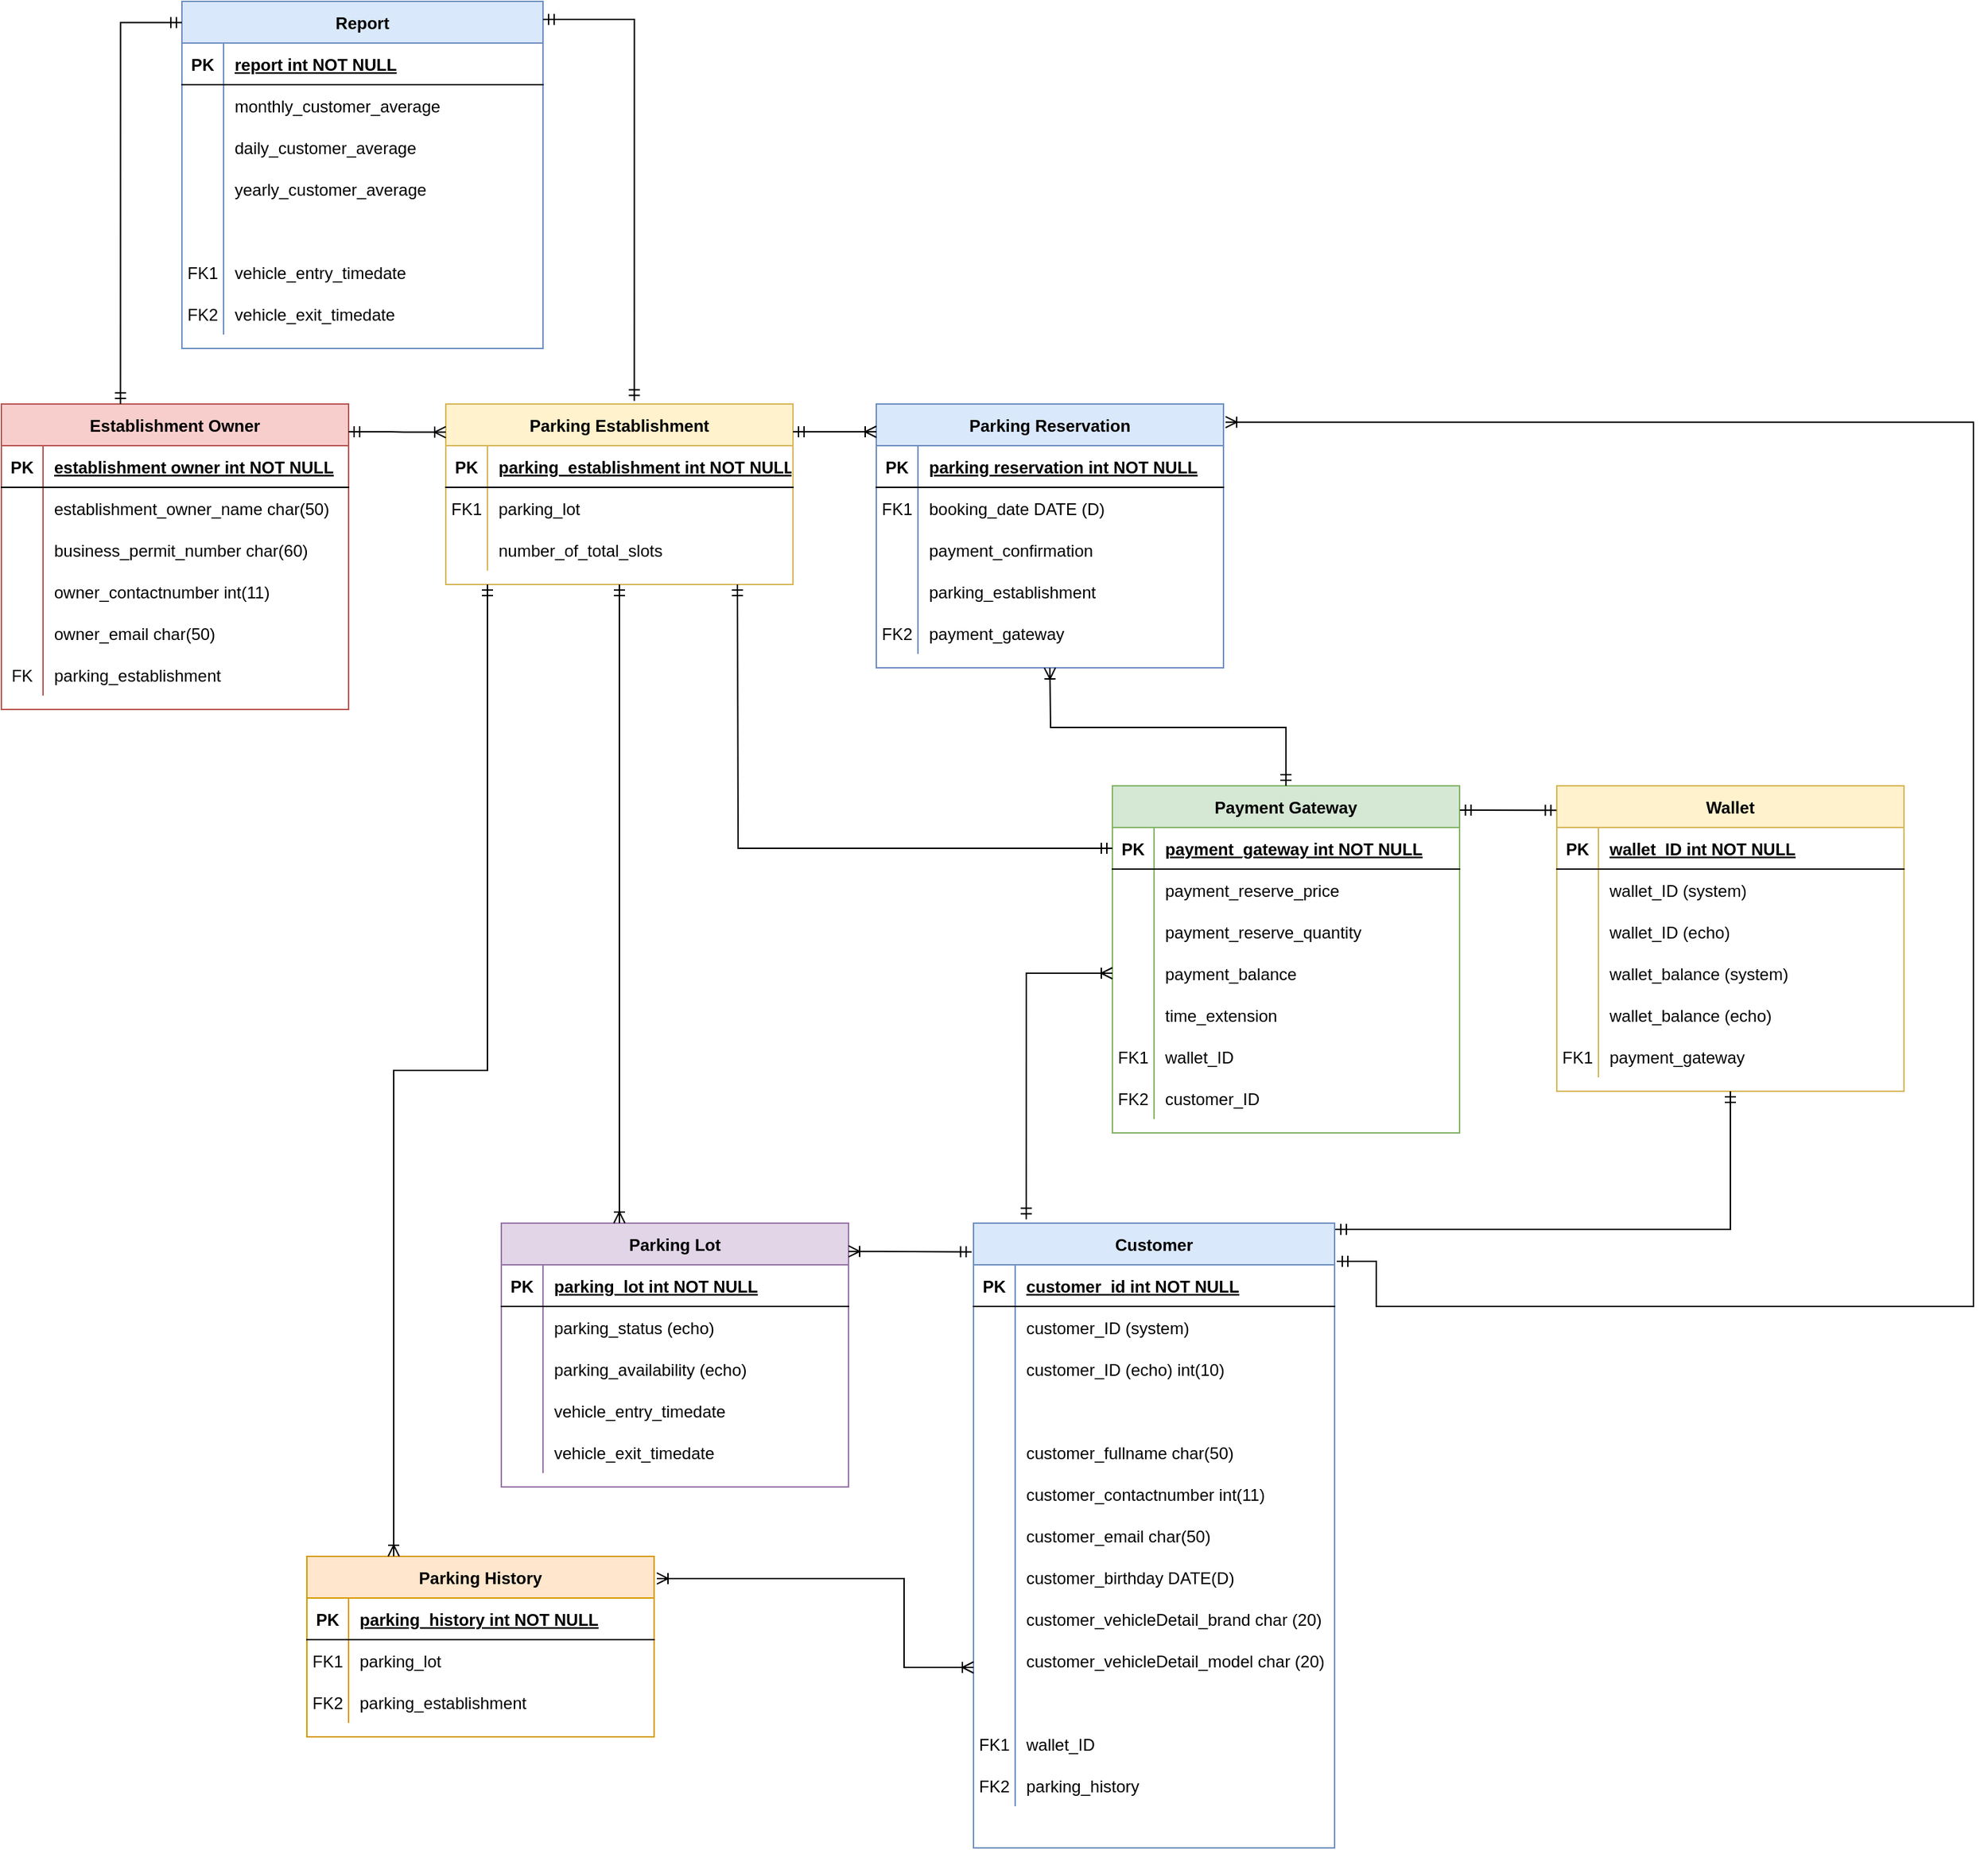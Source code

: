 <mxfile version="15.7.4" type="device"><diagram id="2itOBQ8dXuxLai5B4k0F" name="Page-1"><mxGraphModel dx="918" dy="464" grid="1" gridSize="10" guides="1" tooltips="1" connect="1" arrows="1" fold="1" page="1" pageScale="1" pageWidth="1100" pageHeight="850" math="0" shadow="0"><root><mxCell id="0"/><mxCell id="1" parent="0"/><mxCell id="eZQxnfR3Dzmg-S6rCkom-1" value="Establishment Owner" style="shape=table;startSize=30;container=1;collapsible=1;childLayout=tableLayout;fixedRows=1;rowLines=0;fontStyle=1;align=center;resizeLast=1;fillColor=#f8cecc;strokeColor=#b85450;" vertex="1" parent="1"><mxGeometry x="120" y="730" width="250" height="220" as="geometry"/></mxCell><mxCell id="eZQxnfR3Dzmg-S6rCkom-2" value="" style="shape=partialRectangle;collapsible=0;dropTarget=0;pointerEvents=0;fillColor=none;points=[[0,0.5],[1,0.5]];portConstraint=eastwest;top=0;left=0;right=0;bottom=1;" vertex="1" parent="eZQxnfR3Dzmg-S6rCkom-1"><mxGeometry y="30" width="250" height="30" as="geometry"/></mxCell><mxCell id="eZQxnfR3Dzmg-S6rCkom-3" value="PK" style="shape=partialRectangle;overflow=hidden;connectable=0;fillColor=none;top=0;left=0;bottom=0;right=0;fontStyle=1;" vertex="1" parent="eZQxnfR3Dzmg-S6rCkom-2"><mxGeometry width="30" height="30" as="geometry"><mxRectangle width="30" height="30" as="alternateBounds"/></mxGeometry></mxCell><mxCell id="eZQxnfR3Dzmg-S6rCkom-4" value="establishment owner int NOT NULL " style="shape=partialRectangle;overflow=hidden;connectable=0;fillColor=none;top=0;left=0;bottom=0;right=0;align=left;spacingLeft=6;fontStyle=5;" vertex="1" parent="eZQxnfR3Dzmg-S6rCkom-2"><mxGeometry x="30" width="220" height="30" as="geometry"><mxRectangle width="220" height="30" as="alternateBounds"/></mxGeometry></mxCell><mxCell id="eZQxnfR3Dzmg-S6rCkom-5" value="" style="shape=partialRectangle;collapsible=0;dropTarget=0;pointerEvents=0;fillColor=none;points=[[0,0.5],[1,0.5]];portConstraint=eastwest;top=0;left=0;right=0;bottom=0;" vertex="1" parent="eZQxnfR3Dzmg-S6rCkom-1"><mxGeometry y="60" width="250" height="30" as="geometry"/></mxCell><mxCell id="eZQxnfR3Dzmg-S6rCkom-6" value="" style="shape=partialRectangle;overflow=hidden;connectable=0;fillColor=none;top=0;left=0;bottom=0;right=0;" vertex="1" parent="eZQxnfR3Dzmg-S6rCkom-5"><mxGeometry width="30" height="30" as="geometry"><mxRectangle width="30" height="30" as="alternateBounds"/></mxGeometry></mxCell><mxCell id="eZQxnfR3Dzmg-S6rCkom-7" value="establishment_owner_name char(50)" style="shape=partialRectangle;overflow=hidden;connectable=0;fillColor=none;top=0;left=0;bottom=0;right=0;align=left;spacingLeft=6;" vertex="1" parent="eZQxnfR3Dzmg-S6rCkom-5"><mxGeometry x="30" width="220" height="30" as="geometry"><mxRectangle width="220" height="30" as="alternateBounds"/></mxGeometry></mxCell><mxCell id="eZQxnfR3Dzmg-S6rCkom-8" value="" style="shape=partialRectangle;collapsible=0;dropTarget=0;pointerEvents=0;fillColor=none;points=[[0,0.5],[1,0.5]];portConstraint=eastwest;top=0;left=0;right=0;bottom=0;" vertex="1" parent="eZQxnfR3Dzmg-S6rCkom-1"><mxGeometry y="90" width="250" height="30" as="geometry"/></mxCell><mxCell id="eZQxnfR3Dzmg-S6rCkom-9" value="" style="shape=partialRectangle;overflow=hidden;connectable=0;fillColor=none;top=0;left=0;bottom=0;right=0;" vertex="1" parent="eZQxnfR3Dzmg-S6rCkom-8"><mxGeometry width="30" height="30" as="geometry"><mxRectangle width="30" height="30" as="alternateBounds"/></mxGeometry></mxCell><mxCell id="eZQxnfR3Dzmg-S6rCkom-10" value="business_permit_number char(60)" style="shape=partialRectangle;overflow=hidden;connectable=0;fillColor=none;top=0;left=0;bottom=0;right=0;align=left;spacingLeft=6;" vertex="1" parent="eZQxnfR3Dzmg-S6rCkom-8"><mxGeometry x="30" width="220" height="30" as="geometry"><mxRectangle width="220" height="30" as="alternateBounds"/></mxGeometry></mxCell><mxCell id="eZQxnfR3Dzmg-S6rCkom-11" value="" style="shape=partialRectangle;collapsible=0;dropTarget=0;pointerEvents=0;fillColor=none;points=[[0,0.5],[1,0.5]];portConstraint=eastwest;top=0;left=0;right=0;bottom=0;" vertex="1" parent="eZQxnfR3Dzmg-S6rCkom-1"><mxGeometry y="120" width="250" height="30" as="geometry"/></mxCell><mxCell id="eZQxnfR3Dzmg-S6rCkom-12" value="" style="shape=partialRectangle;overflow=hidden;connectable=0;fillColor=none;top=0;left=0;bottom=0;right=0;" vertex="1" parent="eZQxnfR3Dzmg-S6rCkom-11"><mxGeometry width="30" height="30" as="geometry"><mxRectangle width="30" height="30" as="alternateBounds"/></mxGeometry></mxCell><mxCell id="eZQxnfR3Dzmg-S6rCkom-13" value="owner_contactnumber int(11)" style="shape=partialRectangle;overflow=hidden;connectable=0;fillColor=none;top=0;left=0;bottom=0;right=0;align=left;spacingLeft=6;" vertex="1" parent="eZQxnfR3Dzmg-S6rCkom-11"><mxGeometry x="30" width="220" height="30" as="geometry"><mxRectangle width="220" height="30" as="alternateBounds"/></mxGeometry></mxCell><mxCell id="eZQxnfR3Dzmg-S6rCkom-14" value="" style="shape=partialRectangle;collapsible=0;dropTarget=0;pointerEvents=0;fillColor=none;points=[[0,0.5],[1,0.5]];portConstraint=eastwest;top=0;left=0;right=0;bottom=0;" vertex="1" parent="eZQxnfR3Dzmg-S6rCkom-1"><mxGeometry y="150" width="250" height="30" as="geometry"/></mxCell><mxCell id="eZQxnfR3Dzmg-S6rCkom-15" value="" style="shape=partialRectangle;overflow=hidden;connectable=0;fillColor=none;top=0;left=0;bottom=0;right=0;" vertex="1" parent="eZQxnfR3Dzmg-S6rCkom-14"><mxGeometry width="30" height="30" as="geometry"><mxRectangle width="30" height="30" as="alternateBounds"/></mxGeometry></mxCell><mxCell id="eZQxnfR3Dzmg-S6rCkom-16" value="owner_email char(50)" style="shape=partialRectangle;overflow=hidden;connectable=0;fillColor=none;top=0;left=0;bottom=0;right=0;align=left;spacingLeft=6;" vertex="1" parent="eZQxnfR3Dzmg-S6rCkom-14"><mxGeometry x="30" width="220" height="30" as="geometry"><mxRectangle width="220" height="30" as="alternateBounds"/></mxGeometry></mxCell><mxCell id="eZQxnfR3Dzmg-S6rCkom-17" value="" style="shape=partialRectangle;collapsible=0;dropTarget=0;pointerEvents=0;fillColor=none;points=[[0,0.5],[1,0.5]];portConstraint=eastwest;top=0;left=0;right=0;bottom=0;" vertex="1" parent="eZQxnfR3Dzmg-S6rCkom-1"><mxGeometry y="180" width="250" height="30" as="geometry"/></mxCell><mxCell id="eZQxnfR3Dzmg-S6rCkom-18" value="FK" style="shape=partialRectangle;overflow=hidden;connectable=0;fillColor=none;top=0;left=0;bottom=0;right=0;" vertex="1" parent="eZQxnfR3Dzmg-S6rCkom-17"><mxGeometry width="30" height="30" as="geometry"><mxRectangle width="30" height="30" as="alternateBounds"/></mxGeometry></mxCell><mxCell id="eZQxnfR3Dzmg-S6rCkom-19" value="parking_establishment" style="shape=partialRectangle;overflow=hidden;connectable=0;fillColor=none;top=0;left=0;bottom=0;right=0;align=left;spacingLeft=6;" vertex="1" parent="eZQxnfR3Dzmg-S6rCkom-17"><mxGeometry x="30" width="220" height="30" as="geometry"><mxRectangle width="220" height="30" as="alternateBounds"/></mxGeometry></mxCell><mxCell id="eZQxnfR3Dzmg-S6rCkom-20" value="Parking Establishment" style="shape=table;startSize=30;container=1;collapsible=1;childLayout=tableLayout;fixedRows=1;rowLines=0;fontStyle=1;align=center;resizeLast=1;fillColor=#fff2cc;strokeColor=#d6b656;" vertex="1" parent="1"><mxGeometry x="440" y="730" width="250" height="130" as="geometry"/></mxCell><mxCell id="eZQxnfR3Dzmg-S6rCkom-21" value="" style="shape=partialRectangle;collapsible=0;dropTarget=0;pointerEvents=0;fillColor=none;points=[[0,0.5],[1,0.5]];portConstraint=eastwest;top=0;left=0;right=0;bottom=1;" vertex="1" parent="eZQxnfR3Dzmg-S6rCkom-20"><mxGeometry y="30" width="250" height="30" as="geometry"/></mxCell><mxCell id="eZQxnfR3Dzmg-S6rCkom-22" value="PK" style="shape=partialRectangle;overflow=hidden;connectable=0;fillColor=none;top=0;left=0;bottom=0;right=0;fontStyle=1;" vertex="1" parent="eZQxnfR3Dzmg-S6rCkom-21"><mxGeometry width="30" height="30" as="geometry"><mxRectangle width="30" height="30" as="alternateBounds"/></mxGeometry></mxCell><mxCell id="eZQxnfR3Dzmg-S6rCkom-23" value="parking_establishment int NOT NULL " style="shape=partialRectangle;overflow=hidden;connectable=0;fillColor=none;top=0;left=0;bottom=0;right=0;align=left;spacingLeft=6;fontStyle=5;" vertex="1" parent="eZQxnfR3Dzmg-S6rCkom-21"><mxGeometry x="30" width="220" height="30" as="geometry"><mxRectangle width="220" height="30" as="alternateBounds"/></mxGeometry></mxCell><mxCell id="eZQxnfR3Dzmg-S6rCkom-24" value="" style="shape=partialRectangle;collapsible=0;dropTarget=0;pointerEvents=0;fillColor=none;points=[[0,0.5],[1,0.5]];portConstraint=eastwest;top=0;left=0;right=0;bottom=0;" vertex="1" parent="eZQxnfR3Dzmg-S6rCkom-20"><mxGeometry y="60" width="250" height="30" as="geometry"/></mxCell><mxCell id="eZQxnfR3Dzmg-S6rCkom-25" value="FK1" style="shape=partialRectangle;overflow=hidden;connectable=0;fillColor=none;top=0;left=0;bottom=0;right=0;" vertex="1" parent="eZQxnfR3Dzmg-S6rCkom-24"><mxGeometry width="30" height="30" as="geometry"><mxRectangle width="30" height="30" as="alternateBounds"/></mxGeometry></mxCell><mxCell id="eZQxnfR3Dzmg-S6rCkom-26" value="parking_lot" style="shape=partialRectangle;overflow=hidden;connectable=0;fillColor=none;top=0;left=0;bottom=0;right=0;align=left;spacingLeft=6;" vertex="1" parent="eZQxnfR3Dzmg-S6rCkom-24"><mxGeometry x="30" width="220" height="30" as="geometry"><mxRectangle width="220" height="30" as="alternateBounds"/></mxGeometry></mxCell><mxCell id="eZQxnfR3Dzmg-S6rCkom-27" value="" style="shape=partialRectangle;collapsible=0;dropTarget=0;pointerEvents=0;fillColor=none;points=[[0,0.5],[1,0.5]];portConstraint=eastwest;top=0;left=0;right=0;bottom=0;" vertex="1" parent="eZQxnfR3Dzmg-S6rCkom-20"><mxGeometry y="90" width="250" height="30" as="geometry"/></mxCell><mxCell id="eZQxnfR3Dzmg-S6rCkom-28" value="" style="shape=partialRectangle;overflow=hidden;connectable=0;fillColor=none;top=0;left=0;bottom=0;right=0;" vertex="1" parent="eZQxnfR3Dzmg-S6rCkom-27"><mxGeometry width="30" height="30" as="geometry"><mxRectangle width="30" height="30" as="alternateBounds"/></mxGeometry></mxCell><mxCell id="eZQxnfR3Dzmg-S6rCkom-29" value="number_of_total_slots" style="shape=partialRectangle;overflow=hidden;connectable=0;fillColor=none;top=0;left=0;bottom=0;right=0;align=left;spacingLeft=6;" vertex="1" parent="eZQxnfR3Dzmg-S6rCkom-27"><mxGeometry x="30" width="220" height="30" as="geometry"><mxRectangle width="220" height="30" as="alternateBounds"/></mxGeometry></mxCell><mxCell id="eZQxnfR3Dzmg-S6rCkom-30" value="Parking Reservation" style="shape=table;startSize=30;container=1;collapsible=1;childLayout=tableLayout;fixedRows=1;rowLines=0;fontStyle=1;align=center;resizeLast=1;fillColor=#dae8fc;strokeColor=#6c8ebf;" vertex="1" parent="1"><mxGeometry x="750" y="730" width="250" height="190" as="geometry"/></mxCell><mxCell id="eZQxnfR3Dzmg-S6rCkom-31" value="" style="shape=partialRectangle;collapsible=0;dropTarget=0;pointerEvents=0;fillColor=none;points=[[0,0.5],[1,0.5]];portConstraint=eastwest;top=0;left=0;right=0;bottom=1;" vertex="1" parent="eZQxnfR3Dzmg-S6rCkom-30"><mxGeometry y="30" width="250" height="30" as="geometry"/></mxCell><mxCell id="eZQxnfR3Dzmg-S6rCkom-32" value="PK" style="shape=partialRectangle;overflow=hidden;connectable=0;fillColor=none;top=0;left=0;bottom=0;right=0;fontStyle=1;" vertex="1" parent="eZQxnfR3Dzmg-S6rCkom-31"><mxGeometry width="30" height="30" as="geometry"><mxRectangle width="30" height="30" as="alternateBounds"/></mxGeometry></mxCell><mxCell id="eZQxnfR3Dzmg-S6rCkom-33" value="parking reservation int NOT NULL " style="shape=partialRectangle;overflow=hidden;connectable=0;fillColor=none;top=0;left=0;bottom=0;right=0;align=left;spacingLeft=6;fontStyle=5;" vertex="1" parent="eZQxnfR3Dzmg-S6rCkom-31"><mxGeometry x="30" width="220" height="30" as="geometry"><mxRectangle width="220" height="30" as="alternateBounds"/></mxGeometry></mxCell><mxCell id="eZQxnfR3Dzmg-S6rCkom-34" value="" style="shape=partialRectangle;collapsible=0;dropTarget=0;pointerEvents=0;fillColor=none;points=[[0,0.5],[1,0.5]];portConstraint=eastwest;top=0;left=0;right=0;bottom=0;" vertex="1" parent="eZQxnfR3Dzmg-S6rCkom-30"><mxGeometry y="60" width="250" height="30" as="geometry"/></mxCell><mxCell id="eZQxnfR3Dzmg-S6rCkom-35" value="FK1" style="shape=partialRectangle;overflow=hidden;connectable=0;fillColor=none;top=0;left=0;bottom=0;right=0;" vertex="1" parent="eZQxnfR3Dzmg-S6rCkom-34"><mxGeometry width="30" height="30" as="geometry"><mxRectangle width="30" height="30" as="alternateBounds"/></mxGeometry></mxCell><mxCell id="eZQxnfR3Dzmg-S6rCkom-36" value="booking_date DATE (D)" style="shape=partialRectangle;overflow=hidden;connectable=0;fillColor=none;top=0;left=0;bottom=0;right=0;align=left;spacingLeft=6;" vertex="1" parent="eZQxnfR3Dzmg-S6rCkom-34"><mxGeometry x="30" width="220" height="30" as="geometry"><mxRectangle width="220" height="30" as="alternateBounds"/></mxGeometry></mxCell><mxCell id="eZQxnfR3Dzmg-S6rCkom-37" value="" style="shape=partialRectangle;collapsible=0;dropTarget=0;pointerEvents=0;fillColor=none;points=[[0,0.5],[1,0.5]];portConstraint=eastwest;top=0;left=0;right=0;bottom=0;" vertex="1" parent="eZQxnfR3Dzmg-S6rCkom-30"><mxGeometry y="90" width="250" height="30" as="geometry"/></mxCell><mxCell id="eZQxnfR3Dzmg-S6rCkom-38" value="" style="shape=partialRectangle;overflow=hidden;connectable=0;fillColor=none;top=0;left=0;bottom=0;right=0;" vertex="1" parent="eZQxnfR3Dzmg-S6rCkom-37"><mxGeometry width="30" height="30" as="geometry"><mxRectangle width="30" height="30" as="alternateBounds"/></mxGeometry></mxCell><mxCell id="eZQxnfR3Dzmg-S6rCkom-39" value="payment_confirmation" style="shape=partialRectangle;overflow=hidden;connectable=0;fillColor=none;top=0;left=0;bottom=0;right=0;align=left;spacingLeft=6;" vertex="1" parent="eZQxnfR3Dzmg-S6rCkom-37"><mxGeometry x="30" width="220" height="30" as="geometry"><mxRectangle width="220" height="30" as="alternateBounds"/></mxGeometry></mxCell><mxCell id="eZQxnfR3Dzmg-S6rCkom-40" value="" style="shape=partialRectangle;collapsible=0;dropTarget=0;pointerEvents=0;fillColor=none;points=[[0,0.5],[1,0.5]];portConstraint=eastwest;top=0;left=0;right=0;bottom=0;" vertex="1" parent="eZQxnfR3Dzmg-S6rCkom-30"><mxGeometry y="120" width="250" height="30" as="geometry"/></mxCell><mxCell id="eZQxnfR3Dzmg-S6rCkom-41" value="" style="shape=partialRectangle;overflow=hidden;connectable=0;fillColor=none;top=0;left=0;bottom=0;right=0;" vertex="1" parent="eZQxnfR3Dzmg-S6rCkom-40"><mxGeometry width="30" height="30" as="geometry"><mxRectangle width="30" height="30" as="alternateBounds"/></mxGeometry></mxCell><mxCell id="eZQxnfR3Dzmg-S6rCkom-42" value="parking_establishment" style="shape=partialRectangle;overflow=hidden;connectable=0;fillColor=none;top=0;left=0;bottom=0;right=0;align=left;spacingLeft=6;" vertex="1" parent="eZQxnfR3Dzmg-S6rCkom-40"><mxGeometry x="30" width="220" height="30" as="geometry"><mxRectangle width="220" height="30" as="alternateBounds"/></mxGeometry></mxCell><mxCell id="eZQxnfR3Dzmg-S6rCkom-43" value="" style="shape=partialRectangle;collapsible=0;dropTarget=0;pointerEvents=0;fillColor=none;points=[[0,0.5],[1,0.5]];portConstraint=eastwest;top=0;left=0;right=0;bottom=0;" vertex="1" parent="eZQxnfR3Dzmg-S6rCkom-30"><mxGeometry y="150" width="250" height="30" as="geometry"/></mxCell><mxCell id="eZQxnfR3Dzmg-S6rCkom-44" value="FK2" style="shape=partialRectangle;overflow=hidden;connectable=0;fillColor=none;top=0;left=0;bottom=0;right=0;" vertex="1" parent="eZQxnfR3Dzmg-S6rCkom-43"><mxGeometry width="30" height="30" as="geometry"><mxRectangle width="30" height="30" as="alternateBounds"/></mxGeometry></mxCell><mxCell id="eZQxnfR3Dzmg-S6rCkom-45" value="payment_gateway" style="shape=partialRectangle;overflow=hidden;connectable=0;fillColor=none;top=0;left=0;bottom=0;right=0;align=left;spacingLeft=6;" vertex="1" parent="eZQxnfR3Dzmg-S6rCkom-43"><mxGeometry x="30" width="220" height="30" as="geometry"><mxRectangle width="220" height="30" as="alternateBounds"/></mxGeometry></mxCell><mxCell id="eZQxnfR3Dzmg-S6rCkom-46" value="Payment Gateway" style="shape=table;startSize=30;container=1;collapsible=1;childLayout=tableLayout;fixedRows=1;rowLines=0;fontStyle=1;align=center;resizeLast=1;fillColor=#d5e8d4;strokeColor=#82b366;" vertex="1" parent="1"><mxGeometry x="920" y="1005" width="250" height="250" as="geometry"/></mxCell><mxCell id="eZQxnfR3Dzmg-S6rCkom-47" value="" style="shape=partialRectangle;collapsible=0;dropTarget=0;pointerEvents=0;fillColor=none;points=[[0,0.5],[1,0.5]];portConstraint=eastwest;top=0;left=0;right=0;bottom=1;" vertex="1" parent="eZQxnfR3Dzmg-S6rCkom-46"><mxGeometry y="30" width="250" height="30" as="geometry"/></mxCell><mxCell id="eZQxnfR3Dzmg-S6rCkom-48" value="PK" style="shape=partialRectangle;overflow=hidden;connectable=0;fillColor=none;top=0;left=0;bottom=0;right=0;fontStyle=1;" vertex="1" parent="eZQxnfR3Dzmg-S6rCkom-47"><mxGeometry width="30" height="30" as="geometry"><mxRectangle width="30" height="30" as="alternateBounds"/></mxGeometry></mxCell><mxCell id="eZQxnfR3Dzmg-S6rCkom-49" value="payment_gateway int NOT NULL " style="shape=partialRectangle;overflow=hidden;connectable=0;fillColor=none;top=0;left=0;bottom=0;right=0;align=left;spacingLeft=6;fontStyle=5;" vertex="1" parent="eZQxnfR3Dzmg-S6rCkom-47"><mxGeometry x="30" width="220" height="30" as="geometry"><mxRectangle width="220" height="30" as="alternateBounds"/></mxGeometry></mxCell><mxCell id="eZQxnfR3Dzmg-S6rCkom-50" value="" style="shape=partialRectangle;collapsible=0;dropTarget=0;pointerEvents=0;fillColor=none;points=[[0,0.5],[1,0.5]];portConstraint=eastwest;top=0;left=0;right=0;bottom=0;" vertex="1" parent="eZQxnfR3Dzmg-S6rCkom-46"><mxGeometry y="60" width="250" height="30" as="geometry"/></mxCell><mxCell id="eZQxnfR3Dzmg-S6rCkom-51" value="" style="shape=partialRectangle;overflow=hidden;connectable=0;fillColor=none;top=0;left=0;bottom=0;right=0;" vertex="1" parent="eZQxnfR3Dzmg-S6rCkom-50"><mxGeometry width="30" height="30" as="geometry"><mxRectangle width="30" height="30" as="alternateBounds"/></mxGeometry></mxCell><mxCell id="eZQxnfR3Dzmg-S6rCkom-52" value="payment_reserve_price" style="shape=partialRectangle;overflow=hidden;connectable=0;fillColor=none;top=0;left=0;bottom=0;right=0;align=left;spacingLeft=6;" vertex="1" parent="eZQxnfR3Dzmg-S6rCkom-50"><mxGeometry x="30" width="220" height="30" as="geometry"><mxRectangle width="220" height="30" as="alternateBounds"/></mxGeometry></mxCell><mxCell id="eZQxnfR3Dzmg-S6rCkom-53" value="" style="shape=partialRectangle;collapsible=0;dropTarget=0;pointerEvents=0;fillColor=none;points=[[0,0.5],[1,0.5]];portConstraint=eastwest;top=0;left=0;right=0;bottom=0;" vertex="1" parent="eZQxnfR3Dzmg-S6rCkom-46"><mxGeometry y="90" width="250" height="30" as="geometry"/></mxCell><mxCell id="eZQxnfR3Dzmg-S6rCkom-54" value="" style="shape=partialRectangle;overflow=hidden;connectable=0;fillColor=none;top=0;left=0;bottom=0;right=0;" vertex="1" parent="eZQxnfR3Dzmg-S6rCkom-53"><mxGeometry width="30" height="30" as="geometry"><mxRectangle width="30" height="30" as="alternateBounds"/></mxGeometry></mxCell><mxCell id="eZQxnfR3Dzmg-S6rCkom-55" value="payment_reserve_quantity" style="shape=partialRectangle;overflow=hidden;connectable=0;fillColor=none;top=0;left=0;bottom=0;right=0;align=left;spacingLeft=6;" vertex="1" parent="eZQxnfR3Dzmg-S6rCkom-53"><mxGeometry x="30" width="220" height="30" as="geometry"><mxRectangle width="220" height="30" as="alternateBounds"/></mxGeometry></mxCell><mxCell id="eZQxnfR3Dzmg-S6rCkom-56" value="" style="shape=partialRectangle;collapsible=0;dropTarget=0;pointerEvents=0;fillColor=none;points=[[0,0.5],[1,0.5]];portConstraint=eastwest;top=0;left=0;right=0;bottom=0;" vertex="1" parent="eZQxnfR3Dzmg-S6rCkom-46"><mxGeometry y="120" width="250" height="30" as="geometry"/></mxCell><mxCell id="eZQxnfR3Dzmg-S6rCkom-57" value="" style="shape=partialRectangle;overflow=hidden;connectable=0;fillColor=none;top=0;left=0;bottom=0;right=0;" vertex="1" parent="eZQxnfR3Dzmg-S6rCkom-56"><mxGeometry width="30" height="30" as="geometry"><mxRectangle width="30" height="30" as="alternateBounds"/></mxGeometry></mxCell><mxCell id="eZQxnfR3Dzmg-S6rCkom-58" value="payment_balance" style="shape=partialRectangle;overflow=hidden;connectable=0;fillColor=none;top=0;left=0;bottom=0;right=0;align=left;spacingLeft=6;" vertex="1" parent="eZQxnfR3Dzmg-S6rCkom-56"><mxGeometry x="30" width="220" height="30" as="geometry"><mxRectangle width="220" height="30" as="alternateBounds"/></mxGeometry></mxCell><mxCell id="eZQxnfR3Dzmg-S6rCkom-59" value="" style="shape=partialRectangle;collapsible=0;dropTarget=0;pointerEvents=0;fillColor=none;points=[[0,0.5],[1,0.5]];portConstraint=eastwest;top=0;left=0;right=0;bottom=0;" vertex="1" parent="eZQxnfR3Dzmg-S6rCkom-46"><mxGeometry y="150" width="250" height="30" as="geometry"/></mxCell><mxCell id="eZQxnfR3Dzmg-S6rCkom-60" value="" style="shape=partialRectangle;overflow=hidden;connectable=0;fillColor=none;top=0;left=0;bottom=0;right=0;" vertex="1" parent="eZQxnfR3Dzmg-S6rCkom-59"><mxGeometry width="30" height="30" as="geometry"><mxRectangle width="30" height="30" as="alternateBounds"/></mxGeometry></mxCell><mxCell id="eZQxnfR3Dzmg-S6rCkom-61" value="time_extension" style="shape=partialRectangle;overflow=hidden;connectable=0;fillColor=none;top=0;left=0;bottom=0;right=0;align=left;spacingLeft=6;" vertex="1" parent="eZQxnfR3Dzmg-S6rCkom-59"><mxGeometry x="30" width="220" height="30" as="geometry"><mxRectangle width="220" height="30" as="alternateBounds"/></mxGeometry></mxCell><mxCell id="eZQxnfR3Dzmg-S6rCkom-62" value="" style="shape=partialRectangle;collapsible=0;dropTarget=0;pointerEvents=0;fillColor=none;points=[[0,0.5],[1,0.5]];portConstraint=eastwest;top=0;left=0;right=0;bottom=0;" vertex="1" parent="eZQxnfR3Dzmg-S6rCkom-46"><mxGeometry y="180" width="250" height="30" as="geometry"/></mxCell><mxCell id="eZQxnfR3Dzmg-S6rCkom-63" value="FK1" style="shape=partialRectangle;overflow=hidden;connectable=0;fillColor=none;top=0;left=0;bottom=0;right=0;" vertex="1" parent="eZQxnfR3Dzmg-S6rCkom-62"><mxGeometry width="30" height="30" as="geometry"><mxRectangle width="30" height="30" as="alternateBounds"/></mxGeometry></mxCell><mxCell id="eZQxnfR3Dzmg-S6rCkom-64" value="wallet_ID" style="shape=partialRectangle;overflow=hidden;connectable=0;fillColor=none;top=0;left=0;bottom=0;right=0;align=left;spacingLeft=6;" vertex="1" parent="eZQxnfR3Dzmg-S6rCkom-62"><mxGeometry x="30" width="220" height="30" as="geometry"><mxRectangle width="220" height="30" as="alternateBounds"/></mxGeometry></mxCell><mxCell id="eZQxnfR3Dzmg-S6rCkom-65" value="" style="shape=partialRectangle;collapsible=0;dropTarget=0;pointerEvents=0;fillColor=none;points=[[0,0.5],[1,0.5]];portConstraint=eastwest;top=0;left=0;right=0;bottom=0;" vertex="1" parent="eZQxnfR3Dzmg-S6rCkom-46"><mxGeometry y="210" width="250" height="30" as="geometry"/></mxCell><mxCell id="eZQxnfR3Dzmg-S6rCkom-66" value="FK2" style="shape=partialRectangle;overflow=hidden;connectable=0;fillColor=none;top=0;left=0;bottom=0;right=0;" vertex="1" parent="eZQxnfR3Dzmg-S6rCkom-65"><mxGeometry width="30" height="30" as="geometry"><mxRectangle width="30" height="30" as="alternateBounds"/></mxGeometry></mxCell><mxCell id="eZQxnfR3Dzmg-S6rCkom-67" value="customer_ID" style="shape=partialRectangle;overflow=hidden;connectable=0;fillColor=none;top=0;left=0;bottom=0;right=0;align=left;spacingLeft=6;" vertex="1" parent="eZQxnfR3Dzmg-S6rCkom-65"><mxGeometry x="30" width="220" height="30" as="geometry"><mxRectangle width="220" height="30" as="alternateBounds"/></mxGeometry></mxCell><mxCell id="eZQxnfR3Dzmg-S6rCkom-68" value="Customer" style="shape=table;startSize=30;container=1;collapsible=1;childLayout=tableLayout;fixedRows=1;rowLines=0;fontStyle=1;align=center;resizeLast=1;fillColor=#dae8fc;strokeColor=#6c8ebf;" vertex="1" parent="1"><mxGeometry x="820" y="1320" width="260" height="450" as="geometry"><mxRectangle x="120" y="120" width="100" height="30" as="alternateBounds"/></mxGeometry></mxCell><mxCell id="eZQxnfR3Dzmg-S6rCkom-69" value="" style="shape=partialRectangle;collapsible=0;dropTarget=0;pointerEvents=0;fillColor=none;points=[[0,0.5],[1,0.5]];portConstraint=eastwest;top=0;left=0;right=0;bottom=1;" vertex="1" parent="eZQxnfR3Dzmg-S6rCkom-68"><mxGeometry y="30" width="260" height="30" as="geometry"/></mxCell><mxCell id="eZQxnfR3Dzmg-S6rCkom-70" value="PK" style="shape=partialRectangle;overflow=hidden;connectable=0;fillColor=none;top=0;left=0;bottom=0;right=0;fontStyle=1;" vertex="1" parent="eZQxnfR3Dzmg-S6rCkom-69"><mxGeometry width="30" height="30" as="geometry"><mxRectangle width="30" height="30" as="alternateBounds"/></mxGeometry></mxCell><mxCell id="eZQxnfR3Dzmg-S6rCkom-71" value="customer_id int NOT NULL " style="shape=partialRectangle;overflow=hidden;connectable=0;fillColor=none;top=0;left=0;bottom=0;right=0;align=left;spacingLeft=6;fontStyle=5;" vertex="1" parent="eZQxnfR3Dzmg-S6rCkom-69"><mxGeometry x="30" width="230" height="30" as="geometry"><mxRectangle width="230" height="30" as="alternateBounds"/></mxGeometry></mxCell><mxCell id="eZQxnfR3Dzmg-S6rCkom-72" value="" style="shape=partialRectangle;collapsible=0;dropTarget=0;pointerEvents=0;fillColor=none;points=[[0,0.5],[1,0.5]];portConstraint=eastwest;top=0;left=0;right=0;bottom=0;" vertex="1" parent="eZQxnfR3Dzmg-S6rCkom-68"><mxGeometry y="60" width="260" height="30" as="geometry"/></mxCell><mxCell id="eZQxnfR3Dzmg-S6rCkom-73" value="" style="shape=partialRectangle;overflow=hidden;connectable=0;fillColor=none;top=0;left=0;bottom=0;right=0;" vertex="1" parent="eZQxnfR3Dzmg-S6rCkom-72"><mxGeometry width="30" height="30" as="geometry"><mxRectangle width="30" height="30" as="alternateBounds"/></mxGeometry></mxCell><mxCell id="eZQxnfR3Dzmg-S6rCkom-74" value="customer_ID (system)" style="shape=partialRectangle;overflow=show;connectable=0;fillColor=none;top=0;left=0;bottom=0;right=0;align=left;spacingLeft=6;verticalAlign=middle;" vertex="1" parent="eZQxnfR3Dzmg-S6rCkom-72"><mxGeometry x="30" width="230" height="30" as="geometry"><mxRectangle width="230" height="30" as="alternateBounds"/></mxGeometry></mxCell><mxCell id="eZQxnfR3Dzmg-S6rCkom-75" value="" style="shape=partialRectangle;collapsible=0;dropTarget=0;pointerEvents=0;fillColor=none;points=[[0,0.5],[1,0.5]];portConstraint=eastwest;top=0;left=0;right=0;bottom=0;" vertex="1" parent="eZQxnfR3Dzmg-S6rCkom-68"><mxGeometry y="90" width="260" height="30" as="geometry"/></mxCell><mxCell id="eZQxnfR3Dzmg-S6rCkom-76" value="" style="shape=partialRectangle;overflow=hidden;connectable=0;fillColor=none;top=0;left=0;bottom=0;right=0;" vertex="1" parent="eZQxnfR3Dzmg-S6rCkom-75"><mxGeometry width="30" height="30" as="geometry"><mxRectangle width="30" height="30" as="alternateBounds"/></mxGeometry></mxCell><mxCell id="eZQxnfR3Dzmg-S6rCkom-77" value="customer_ID (echo) int(10) " style="shape=partialRectangle;overflow=show;connectable=0;fillColor=none;top=0;left=0;bottom=0;right=0;align=left;spacingLeft=6;verticalAlign=middle;" vertex="1" parent="eZQxnfR3Dzmg-S6rCkom-75"><mxGeometry x="30" width="230" height="30" as="geometry"><mxRectangle width="230" height="30" as="alternateBounds"/></mxGeometry></mxCell><mxCell id="eZQxnfR3Dzmg-S6rCkom-78" value="" style="shape=partialRectangle;collapsible=0;dropTarget=0;pointerEvents=0;fillColor=none;points=[[0,0.5],[1,0.5]];portConstraint=eastwest;top=0;left=0;right=0;bottom=0;" vertex="1" parent="eZQxnfR3Dzmg-S6rCkom-68"><mxGeometry y="120" width="260" height="30" as="geometry"/></mxCell><mxCell id="eZQxnfR3Dzmg-S6rCkom-79" value="" style="shape=partialRectangle;overflow=hidden;connectable=0;fillColor=none;top=0;left=0;bottom=0;right=0;" vertex="1" parent="eZQxnfR3Dzmg-S6rCkom-78"><mxGeometry width="30" height="30" as="geometry"><mxRectangle width="30" height="30" as="alternateBounds"/></mxGeometry></mxCell><mxCell id="eZQxnfR3Dzmg-S6rCkom-80" value="" style="shape=partialRectangle;overflow=show;connectable=0;fillColor=none;top=0;left=0;bottom=0;right=0;align=left;spacingLeft=6;verticalAlign=middle;" vertex="1" parent="eZQxnfR3Dzmg-S6rCkom-78"><mxGeometry x="30" width="230" height="30" as="geometry"><mxRectangle width="230" height="30" as="alternateBounds"/></mxGeometry></mxCell><mxCell id="eZQxnfR3Dzmg-S6rCkom-81" value="" style="shape=partialRectangle;collapsible=0;dropTarget=0;pointerEvents=0;fillColor=none;points=[[0,0.5],[1,0.5]];portConstraint=eastwest;top=0;left=0;right=0;bottom=0;" vertex="1" parent="eZQxnfR3Dzmg-S6rCkom-68"><mxGeometry y="150" width="260" height="30" as="geometry"/></mxCell><mxCell id="eZQxnfR3Dzmg-S6rCkom-82" value="" style="shape=partialRectangle;overflow=hidden;connectable=0;fillColor=none;top=0;left=0;bottom=0;right=0;" vertex="1" parent="eZQxnfR3Dzmg-S6rCkom-81"><mxGeometry width="30" height="30" as="geometry"><mxRectangle width="30" height="30" as="alternateBounds"/></mxGeometry></mxCell><mxCell id="eZQxnfR3Dzmg-S6rCkom-83" value="customer_fullname char(50)" style="shape=partialRectangle;overflow=show;connectable=0;fillColor=none;top=0;left=0;bottom=0;right=0;align=left;spacingLeft=6;verticalAlign=middle;" vertex="1" parent="eZQxnfR3Dzmg-S6rCkom-81"><mxGeometry x="30" width="230" height="30" as="geometry"><mxRectangle width="230" height="30" as="alternateBounds"/></mxGeometry></mxCell><mxCell id="eZQxnfR3Dzmg-S6rCkom-84" value="" style="shape=partialRectangle;collapsible=0;dropTarget=0;pointerEvents=0;fillColor=none;points=[[0,0.5],[1,0.5]];portConstraint=eastwest;top=0;left=0;right=0;bottom=0;" vertex="1" parent="eZQxnfR3Dzmg-S6rCkom-68"><mxGeometry y="180" width="260" height="30" as="geometry"/></mxCell><mxCell id="eZQxnfR3Dzmg-S6rCkom-85" value="" style="shape=partialRectangle;overflow=hidden;connectable=0;fillColor=none;top=0;left=0;bottom=0;right=0;" vertex="1" parent="eZQxnfR3Dzmg-S6rCkom-84"><mxGeometry width="30" height="30" as="geometry"><mxRectangle width="30" height="30" as="alternateBounds"/></mxGeometry></mxCell><mxCell id="eZQxnfR3Dzmg-S6rCkom-86" value="customer_contactnumber int(11) " style="shape=partialRectangle;overflow=show;connectable=0;fillColor=none;top=0;left=0;bottom=0;right=0;align=left;spacingLeft=6;verticalAlign=middle;" vertex="1" parent="eZQxnfR3Dzmg-S6rCkom-84"><mxGeometry x="30" width="230" height="30" as="geometry"><mxRectangle width="230" height="30" as="alternateBounds"/></mxGeometry></mxCell><mxCell id="eZQxnfR3Dzmg-S6rCkom-87" value="" style="shape=partialRectangle;collapsible=0;dropTarget=0;pointerEvents=0;fillColor=none;points=[[0,0.5],[1,0.5]];portConstraint=eastwest;top=0;left=0;right=0;bottom=0;" vertex="1" parent="eZQxnfR3Dzmg-S6rCkom-68"><mxGeometry y="210" width="260" height="30" as="geometry"/></mxCell><mxCell id="eZQxnfR3Dzmg-S6rCkom-88" value="" style="shape=partialRectangle;overflow=hidden;connectable=0;fillColor=none;top=0;left=0;bottom=0;right=0;" vertex="1" parent="eZQxnfR3Dzmg-S6rCkom-87"><mxGeometry width="30" height="30" as="geometry"><mxRectangle width="30" height="30" as="alternateBounds"/></mxGeometry></mxCell><mxCell id="eZQxnfR3Dzmg-S6rCkom-89" value="customer_email char(50) " style="shape=partialRectangle;overflow=show;connectable=0;fillColor=none;top=0;left=0;bottom=0;right=0;align=left;spacingLeft=6;verticalAlign=middle;" vertex="1" parent="eZQxnfR3Dzmg-S6rCkom-87"><mxGeometry x="30" width="230" height="30" as="geometry"><mxRectangle width="230" height="30" as="alternateBounds"/></mxGeometry></mxCell><mxCell id="eZQxnfR3Dzmg-S6rCkom-90" value="" style="shape=partialRectangle;collapsible=0;dropTarget=0;pointerEvents=0;fillColor=none;points=[[0,0.5],[1,0.5]];portConstraint=eastwest;top=0;left=0;right=0;bottom=0;" vertex="1" parent="eZQxnfR3Dzmg-S6rCkom-68"><mxGeometry y="240" width="260" height="30" as="geometry"/></mxCell><mxCell id="eZQxnfR3Dzmg-S6rCkom-91" value="" style="shape=partialRectangle;overflow=hidden;connectable=0;fillColor=none;top=0;left=0;bottom=0;right=0;" vertex="1" parent="eZQxnfR3Dzmg-S6rCkom-90"><mxGeometry width="30" height="30" as="geometry"><mxRectangle width="30" height="30" as="alternateBounds"/></mxGeometry></mxCell><mxCell id="eZQxnfR3Dzmg-S6rCkom-92" value="customer_birthday DATE(D) " style="shape=partialRectangle;overflow=show;connectable=0;fillColor=none;top=0;left=0;bottom=0;right=0;align=left;spacingLeft=6;verticalAlign=middle;" vertex="1" parent="eZQxnfR3Dzmg-S6rCkom-90"><mxGeometry x="30" width="230" height="30" as="geometry"><mxRectangle width="230" height="30" as="alternateBounds"/></mxGeometry></mxCell><mxCell id="eZQxnfR3Dzmg-S6rCkom-93" value="" style="shape=partialRectangle;collapsible=0;dropTarget=0;pointerEvents=0;fillColor=none;points=[[0,0.5],[1,0.5]];portConstraint=eastwest;top=0;left=0;right=0;bottom=0;" vertex="1" parent="eZQxnfR3Dzmg-S6rCkom-68"><mxGeometry y="270" width="260" height="30" as="geometry"/></mxCell><mxCell id="eZQxnfR3Dzmg-S6rCkom-94" value="" style="shape=partialRectangle;overflow=hidden;connectable=0;fillColor=none;top=0;left=0;bottom=0;right=0;" vertex="1" parent="eZQxnfR3Dzmg-S6rCkom-93"><mxGeometry width="30" height="30" as="geometry"><mxRectangle width="30" height="30" as="alternateBounds"/></mxGeometry></mxCell><mxCell id="eZQxnfR3Dzmg-S6rCkom-95" value="customer_vehicleDetail_brand char (20)" style="shape=partialRectangle;overflow=show;connectable=0;fillColor=none;top=0;left=0;bottom=0;right=0;align=left;spacingLeft=6;verticalAlign=middle;" vertex="1" parent="eZQxnfR3Dzmg-S6rCkom-93"><mxGeometry x="30" width="230" height="30" as="geometry"><mxRectangle width="230" height="30" as="alternateBounds"/></mxGeometry></mxCell><mxCell id="eZQxnfR3Dzmg-S6rCkom-96" value="" style="shape=partialRectangle;collapsible=0;dropTarget=0;pointerEvents=0;fillColor=none;points=[[0,0.5],[1,0.5]];portConstraint=eastwest;top=0;left=0;right=0;bottom=0;" vertex="1" parent="eZQxnfR3Dzmg-S6rCkom-68"><mxGeometry y="300" width="260" height="30" as="geometry"/></mxCell><mxCell id="eZQxnfR3Dzmg-S6rCkom-97" value="" style="shape=partialRectangle;overflow=hidden;connectable=0;fillColor=none;top=0;left=0;bottom=0;right=0;" vertex="1" parent="eZQxnfR3Dzmg-S6rCkom-96"><mxGeometry width="30" height="30" as="geometry"><mxRectangle width="30" height="30" as="alternateBounds"/></mxGeometry></mxCell><mxCell id="eZQxnfR3Dzmg-S6rCkom-98" value="customer_vehicleDetail_model char (20)" style="shape=partialRectangle;overflow=show;connectable=0;fillColor=none;top=0;left=0;bottom=0;right=0;align=left;spacingLeft=6;verticalAlign=middle;" vertex="1" parent="eZQxnfR3Dzmg-S6rCkom-96"><mxGeometry x="30" width="230" height="30" as="geometry"><mxRectangle width="230" height="30" as="alternateBounds"/></mxGeometry></mxCell><mxCell id="eZQxnfR3Dzmg-S6rCkom-99" value="" style="shape=partialRectangle;collapsible=0;dropTarget=0;pointerEvents=0;fillColor=none;points=[[0,0.5],[1,0.5]];portConstraint=eastwest;top=0;left=0;right=0;bottom=0;" vertex="1" parent="eZQxnfR3Dzmg-S6rCkom-68"><mxGeometry y="330" width="260" height="30" as="geometry"/></mxCell><mxCell id="eZQxnfR3Dzmg-S6rCkom-100" value="" style="shape=partialRectangle;overflow=hidden;connectable=0;fillColor=none;top=0;left=0;bottom=0;right=0;" vertex="1" parent="eZQxnfR3Dzmg-S6rCkom-99"><mxGeometry width="30" height="30" as="geometry"><mxRectangle width="30" height="30" as="alternateBounds"/></mxGeometry></mxCell><mxCell id="eZQxnfR3Dzmg-S6rCkom-101" value=" " style="shape=partialRectangle;overflow=show;connectable=0;fillColor=none;top=0;left=0;bottom=0;right=0;align=left;spacingLeft=6;verticalAlign=middle;" vertex="1" parent="eZQxnfR3Dzmg-S6rCkom-99"><mxGeometry x="30" width="230" height="30" as="geometry"><mxRectangle width="230" height="30" as="alternateBounds"/></mxGeometry></mxCell><mxCell id="eZQxnfR3Dzmg-S6rCkom-102" value="" style="shape=partialRectangle;collapsible=0;dropTarget=0;pointerEvents=0;fillColor=none;points=[[0,0.5],[1,0.5]];portConstraint=eastwest;top=0;left=0;right=0;bottom=0;" vertex="1" parent="eZQxnfR3Dzmg-S6rCkom-68"><mxGeometry y="360" width="260" height="30" as="geometry"/></mxCell><mxCell id="eZQxnfR3Dzmg-S6rCkom-103" value="FK1" style="shape=partialRectangle;overflow=hidden;connectable=0;fillColor=none;top=0;left=0;bottom=0;right=0;" vertex="1" parent="eZQxnfR3Dzmg-S6rCkom-102"><mxGeometry width="30" height="30" as="geometry"><mxRectangle width="30" height="30" as="alternateBounds"/></mxGeometry></mxCell><mxCell id="eZQxnfR3Dzmg-S6rCkom-104" value="wallet_ID" style="shape=partialRectangle;overflow=show;connectable=0;fillColor=none;top=0;left=0;bottom=0;right=0;align=left;spacingLeft=6;verticalAlign=middle;" vertex="1" parent="eZQxnfR3Dzmg-S6rCkom-102"><mxGeometry x="30" width="230" height="30" as="geometry"><mxRectangle width="230" height="30" as="alternateBounds"/></mxGeometry></mxCell><mxCell id="eZQxnfR3Dzmg-S6rCkom-105" value="" style="shape=partialRectangle;collapsible=0;dropTarget=0;pointerEvents=0;fillColor=none;points=[[0,0.5],[1,0.5]];portConstraint=eastwest;top=0;left=0;right=0;bottom=0;" vertex="1" parent="eZQxnfR3Dzmg-S6rCkom-68"><mxGeometry y="390" width="260" height="30" as="geometry"/></mxCell><mxCell id="eZQxnfR3Dzmg-S6rCkom-106" value="FK2" style="shape=partialRectangle;overflow=hidden;connectable=0;fillColor=none;top=0;left=0;bottom=0;right=0;" vertex="1" parent="eZQxnfR3Dzmg-S6rCkom-105"><mxGeometry width="30" height="30" as="geometry"><mxRectangle width="30" height="30" as="alternateBounds"/></mxGeometry></mxCell><mxCell id="eZQxnfR3Dzmg-S6rCkom-107" value="parking_history" style="shape=partialRectangle;overflow=show;connectable=0;fillColor=none;top=0;left=0;bottom=0;right=0;align=left;spacingLeft=6;verticalAlign=middle;" vertex="1" parent="eZQxnfR3Dzmg-S6rCkom-105"><mxGeometry x="30" width="230" height="30" as="geometry"><mxRectangle width="230" height="30" as="alternateBounds"/></mxGeometry></mxCell><mxCell id="eZQxnfR3Dzmg-S6rCkom-108" value="Wallet" style="shape=table;startSize=30;container=1;collapsible=1;childLayout=tableLayout;fixedRows=1;rowLines=0;fontStyle=1;align=center;resizeLast=1;fillColor=#fff2cc;strokeColor=#d6b656;" vertex="1" parent="1"><mxGeometry x="1240" y="1005" width="250" height="220" as="geometry"/></mxCell><mxCell id="eZQxnfR3Dzmg-S6rCkom-109" value="" style="shape=partialRectangle;collapsible=0;dropTarget=0;pointerEvents=0;fillColor=none;points=[[0,0.5],[1,0.5]];portConstraint=eastwest;top=0;left=0;right=0;bottom=1;" vertex="1" parent="eZQxnfR3Dzmg-S6rCkom-108"><mxGeometry y="30" width="250" height="30" as="geometry"/></mxCell><mxCell id="eZQxnfR3Dzmg-S6rCkom-110" value="PK" style="shape=partialRectangle;overflow=hidden;connectable=0;fillColor=none;top=0;left=0;bottom=0;right=0;fontStyle=1;" vertex="1" parent="eZQxnfR3Dzmg-S6rCkom-109"><mxGeometry width="30" height="30" as="geometry"><mxRectangle width="30" height="30" as="alternateBounds"/></mxGeometry></mxCell><mxCell id="eZQxnfR3Dzmg-S6rCkom-111" value="wallet_ID int NOT NULL " style="shape=partialRectangle;overflow=hidden;connectable=0;fillColor=none;top=0;left=0;bottom=0;right=0;align=left;spacingLeft=6;fontStyle=5;" vertex="1" parent="eZQxnfR3Dzmg-S6rCkom-109"><mxGeometry x="30" width="220" height="30" as="geometry"><mxRectangle width="220" height="30" as="alternateBounds"/></mxGeometry></mxCell><mxCell id="eZQxnfR3Dzmg-S6rCkom-112" value="" style="shape=partialRectangle;collapsible=0;dropTarget=0;pointerEvents=0;fillColor=none;points=[[0,0.5],[1,0.5]];portConstraint=eastwest;top=0;left=0;right=0;bottom=0;" vertex="1" parent="eZQxnfR3Dzmg-S6rCkom-108"><mxGeometry y="60" width="250" height="30" as="geometry"/></mxCell><mxCell id="eZQxnfR3Dzmg-S6rCkom-113" value="" style="shape=partialRectangle;overflow=hidden;connectable=0;fillColor=none;top=0;left=0;bottom=0;right=0;" vertex="1" parent="eZQxnfR3Dzmg-S6rCkom-112"><mxGeometry width="30" height="30" as="geometry"><mxRectangle width="30" height="30" as="alternateBounds"/></mxGeometry></mxCell><mxCell id="eZQxnfR3Dzmg-S6rCkom-114" value="wallet_ID (system)" style="shape=partialRectangle;overflow=hidden;connectable=0;fillColor=none;top=0;left=0;bottom=0;right=0;align=left;spacingLeft=6;" vertex="1" parent="eZQxnfR3Dzmg-S6rCkom-112"><mxGeometry x="30" width="220" height="30" as="geometry"><mxRectangle width="220" height="30" as="alternateBounds"/></mxGeometry></mxCell><mxCell id="eZQxnfR3Dzmg-S6rCkom-115" value="" style="shape=partialRectangle;collapsible=0;dropTarget=0;pointerEvents=0;fillColor=none;points=[[0,0.5],[1,0.5]];portConstraint=eastwest;top=0;left=0;right=0;bottom=0;" vertex="1" parent="eZQxnfR3Dzmg-S6rCkom-108"><mxGeometry y="90" width="250" height="30" as="geometry"/></mxCell><mxCell id="eZQxnfR3Dzmg-S6rCkom-116" value="" style="shape=partialRectangle;overflow=hidden;connectable=0;fillColor=none;top=0;left=0;bottom=0;right=0;" vertex="1" parent="eZQxnfR3Dzmg-S6rCkom-115"><mxGeometry width="30" height="30" as="geometry"><mxRectangle width="30" height="30" as="alternateBounds"/></mxGeometry></mxCell><mxCell id="eZQxnfR3Dzmg-S6rCkom-117" value="wallet_ID (echo)" style="shape=partialRectangle;overflow=hidden;connectable=0;fillColor=none;top=0;left=0;bottom=0;right=0;align=left;spacingLeft=6;" vertex="1" parent="eZQxnfR3Dzmg-S6rCkom-115"><mxGeometry x="30" width="220" height="30" as="geometry"><mxRectangle width="220" height="30" as="alternateBounds"/></mxGeometry></mxCell><mxCell id="eZQxnfR3Dzmg-S6rCkom-118" value="" style="shape=partialRectangle;collapsible=0;dropTarget=0;pointerEvents=0;fillColor=none;points=[[0,0.5],[1,0.5]];portConstraint=eastwest;top=0;left=0;right=0;bottom=0;" vertex="1" parent="eZQxnfR3Dzmg-S6rCkom-108"><mxGeometry y="120" width="250" height="30" as="geometry"/></mxCell><mxCell id="eZQxnfR3Dzmg-S6rCkom-119" value="" style="shape=partialRectangle;overflow=hidden;connectable=0;fillColor=none;top=0;left=0;bottom=0;right=0;" vertex="1" parent="eZQxnfR3Dzmg-S6rCkom-118"><mxGeometry width="30" height="30" as="geometry"><mxRectangle width="30" height="30" as="alternateBounds"/></mxGeometry></mxCell><mxCell id="eZQxnfR3Dzmg-S6rCkom-120" value="wallet_balance (system)" style="shape=partialRectangle;overflow=hidden;connectable=0;fillColor=none;top=0;left=0;bottom=0;right=0;align=left;spacingLeft=6;" vertex="1" parent="eZQxnfR3Dzmg-S6rCkom-118"><mxGeometry x="30" width="220" height="30" as="geometry"><mxRectangle width="220" height="30" as="alternateBounds"/></mxGeometry></mxCell><mxCell id="eZQxnfR3Dzmg-S6rCkom-121" value="" style="shape=partialRectangle;collapsible=0;dropTarget=0;pointerEvents=0;fillColor=none;points=[[0,0.5],[1,0.5]];portConstraint=eastwest;top=0;left=0;right=0;bottom=0;" vertex="1" parent="eZQxnfR3Dzmg-S6rCkom-108"><mxGeometry y="150" width="250" height="30" as="geometry"/></mxCell><mxCell id="eZQxnfR3Dzmg-S6rCkom-122" value="" style="shape=partialRectangle;overflow=hidden;connectable=0;fillColor=none;top=0;left=0;bottom=0;right=0;" vertex="1" parent="eZQxnfR3Dzmg-S6rCkom-121"><mxGeometry width="30" height="30" as="geometry"><mxRectangle width="30" height="30" as="alternateBounds"/></mxGeometry></mxCell><mxCell id="eZQxnfR3Dzmg-S6rCkom-123" value="wallet_balance (echo)" style="shape=partialRectangle;overflow=hidden;connectable=0;fillColor=none;top=0;left=0;bottom=0;right=0;align=left;spacingLeft=6;" vertex="1" parent="eZQxnfR3Dzmg-S6rCkom-121"><mxGeometry x="30" width="220" height="30" as="geometry"><mxRectangle width="220" height="30" as="alternateBounds"/></mxGeometry></mxCell><mxCell id="eZQxnfR3Dzmg-S6rCkom-124" value="" style="shape=partialRectangle;collapsible=0;dropTarget=0;pointerEvents=0;fillColor=none;points=[[0,0.5],[1,0.5]];portConstraint=eastwest;top=0;left=0;right=0;bottom=0;" vertex="1" parent="eZQxnfR3Dzmg-S6rCkom-108"><mxGeometry y="180" width="250" height="30" as="geometry"/></mxCell><mxCell id="eZQxnfR3Dzmg-S6rCkom-125" value="FK1" style="shape=partialRectangle;overflow=hidden;connectable=0;fillColor=none;top=0;left=0;bottom=0;right=0;" vertex="1" parent="eZQxnfR3Dzmg-S6rCkom-124"><mxGeometry width="30" height="30" as="geometry"><mxRectangle width="30" height="30" as="alternateBounds"/></mxGeometry></mxCell><mxCell id="eZQxnfR3Dzmg-S6rCkom-126" value="payment_gateway" style="shape=partialRectangle;overflow=hidden;connectable=0;fillColor=none;top=0;left=0;bottom=0;right=0;align=left;spacingLeft=6;" vertex="1" parent="eZQxnfR3Dzmg-S6rCkom-124"><mxGeometry x="30" width="220" height="30" as="geometry"><mxRectangle width="220" height="30" as="alternateBounds"/></mxGeometry></mxCell><mxCell id="eZQxnfR3Dzmg-S6rCkom-127" value="Parking Lot" style="shape=table;startSize=30;container=1;collapsible=1;childLayout=tableLayout;fixedRows=1;rowLines=0;fontStyle=1;align=center;resizeLast=1;fillColor=#e1d5e7;strokeColor=#9673a6;" vertex="1" parent="1"><mxGeometry x="480" y="1320" width="250" height="190" as="geometry"/></mxCell><mxCell id="eZQxnfR3Dzmg-S6rCkom-128" value="" style="shape=partialRectangle;collapsible=0;dropTarget=0;pointerEvents=0;fillColor=none;points=[[0,0.5],[1,0.5]];portConstraint=eastwest;top=0;left=0;right=0;bottom=1;" vertex="1" parent="eZQxnfR3Dzmg-S6rCkom-127"><mxGeometry y="30" width="250" height="30" as="geometry"/></mxCell><mxCell id="eZQxnfR3Dzmg-S6rCkom-129" value="PK" style="shape=partialRectangle;overflow=hidden;connectable=0;fillColor=none;top=0;left=0;bottom=0;right=0;fontStyle=1;" vertex="1" parent="eZQxnfR3Dzmg-S6rCkom-128"><mxGeometry width="30" height="30" as="geometry"><mxRectangle width="30" height="30" as="alternateBounds"/></mxGeometry></mxCell><mxCell id="eZQxnfR3Dzmg-S6rCkom-130" value="parking_lot int NOT NULL " style="shape=partialRectangle;overflow=hidden;connectable=0;fillColor=none;top=0;left=0;bottom=0;right=0;align=left;spacingLeft=6;fontStyle=5;" vertex="1" parent="eZQxnfR3Dzmg-S6rCkom-128"><mxGeometry x="30" width="220" height="30" as="geometry"><mxRectangle width="220" height="30" as="alternateBounds"/></mxGeometry></mxCell><mxCell id="eZQxnfR3Dzmg-S6rCkom-131" value="" style="shape=partialRectangle;collapsible=0;dropTarget=0;pointerEvents=0;fillColor=none;points=[[0,0.5],[1,0.5]];portConstraint=eastwest;top=0;left=0;right=0;bottom=0;" vertex="1" parent="eZQxnfR3Dzmg-S6rCkom-127"><mxGeometry y="60" width="250" height="30" as="geometry"/></mxCell><mxCell id="eZQxnfR3Dzmg-S6rCkom-132" value="" style="shape=partialRectangle;overflow=hidden;connectable=0;fillColor=none;top=0;left=0;bottom=0;right=0;" vertex="1" parent="eZQxnfR3Dzmg-S6rCkom-131"><mxGeometry width="30" height="30" as="geometry"><mxRectangle width="30" height="30" as="alternateBounds"/></mxGeometry></mxCell><mxCell id="eZQxnfR3Dzmg-S6rCkom-133" value="parking_status (echo)" style="shape=partialRectangle;overflow=hidden;connectable=0;fillColor=none;top=0;left=0;bottom=0;right=0;align=left;spacingLeft=6;" vertex="1" parent="eZQxnfR3Dzmg-S6rCkom-131"><mxGeometry x="30" width="220" height="30" as="geometry"><mxRectangle width="220" height="30" as="alternateBounds"/></mxGeometry></mxCell><mxCell id="eZQxnfR3Dzmg-S6rCkom-134" value="" style="shape=partialRectangle;collapsible=0;dropTarget=0;pointerEvents=0;fillColor=none;points=[[0,0.5],[1,0.5]];portConstraint=eastwest;top=0;left=0;right=0;bottom=0;" vertex="1" parent="eZQxnfR3Dzmg-S6rCkom-127"><mxGeometry y="90" width="250" height="30" as="geometry"/></mxCell><mxCell id="eZQxnfR3Dzmg-S6rCkom-135" value="" style="shape=partialRectangle;overflow=hidden;connectable=0;fillColor=none;top=0;left=0;bottom=0;right=0;" vertex="1" parent="eZQxnfR3Dzmg-S6rCkom-134"><mxGeometry width="30" height="30" as="geometry"><mxRectangle width="30" height="30" as="alternateBounds"/></mxGeometry></mxCell><mxCell id="eZQxnfR3Dzmg-S6rCkom-136" value="parking_availability (echo)" style="shape=partialRectangle;overflow=hidden;connectable=0;fillColor=none;top=0;left=0;bottom=0;right=0;align=left;spacingLeft=6;" vertex="1" parent="eZQxnfR3Dzmg-S6rCkom-134"><mxGeometry x="30" width="220" height="30" as="geometry"><mxRectangle width="220" height="30" as="alternateBounds"/></mxGeometry></mxCell><mxCell id="eZQxnfR3Dzmg-S6rCkom-137" value="" style="shape=partialRectangle;collapsible=0;dropTarget=0;pointerEvents=0;fillColor=none;points=[[0,0.5],[1,0.5]];portConstraint=eastwest;top=0;left=0;right=0;bottom=0;" vertex="1" parent="eZQxnfR3Dzmg-S6rCkom-127"><mxGeometry y="120" width="250" height="30" as="geometry"/></mxCell><mxCell id="eZQxnfR3Dzmg-S6rCkom-138" value="" style="shape=partialRectangle;overflow=hidden;connectable=0;fillColor=none;top=0;left=0;bottom=0;right=0;" vertex="1" parent="eZQxnfR3Dzmg-S6rCkom-137"><mxGeometry width="30" height="30" as="geometry"><mxRectangle width="30" height="30" as="alternateBounds"/></mxGeometry></mxCell><mxCell id="eZQxnfR3Dzmg-S6rCkom-139" value="vehicle_entry_timedate " style="shape=partialRectangle;overflow=hidden;connectable=0;fillColor=none;top=0;left=0;bottom=0;right=0;align=left;spacingLeft=6;" vertex="1" parent="eZQxnfR3Dzmg-S6rCkom-137"><mxGeometry x="30" width="220" height="30" as="geometry"><mxRectangle width="220" height="30" as="alternateBounds"/></mxGeometry></mxCell><mxCell id="eZQxnfR3Dzmg-S6rCkom-140" value="" style="shape=partialRectangle;collapsible=0;dropTarget=0;pointerEvents=0;fillColor=none;points=[[0,0.5],[1,0.5]];portConstraint=eastwest;top=0;left=0;right=0;bottom=0;" vertex="1" parent="eZQxnfR3Dzmg-S6rCkom-127"><mxGeometry y="150" width="250" height="30" as="geometry"/></mxCell><mxCell id="eZQxnfR3Dzmg-S6rCkom-141" value="" style="shape=partialRectangle;overflow=hidden;connectable=0;fillColor=none;top=0;left=0;bottom=0;right=0;" vertex="1" parent="eZQxnfR3Dzmg-S6rCkom-140"><mxGeometry width="30" height="30" as="geometry"><mxRectangle width="30" height="30" as="alternateBounds"/></mxGeometry></mxCell><mxCell id="eZQxnfR3Dzmg-S6rCkom-142" value="vehicle_exit_timedate" style="shape=partialRectangle;overflow=hidden;connectable=0;fillColor=none;top=0;left=0;bottom=0;right=0;align=left;spacingLeft=6;" vertex="1" parent="eZQxnfR3Dzmg-S6rCkom-140"><mxGeometry x="30" width="220" height="30" as="geometry"><mxRectangle width="220" height="30" as="alternateBounds"/></mxGeometry></mxCell><mxCell id="eZQxnfR3Dzmg-S6rCkom-143" value="Parking History" style="shape=table;startSize=30;container=1;collapsible=1;childLayout=tableLayout;fixedRows=1;rowLines=0;fontStyle=1;align=center;resizeLast=1;fillColor=#ffe6cc;strokeColor=#d79b00;" vertex="1" parent="1"><mxGeometry x="340" y="1560" width="250" height="130" as="geometry"/></mxCell><mxCell id="eZQxnfR3Dzmg-S6rCkom-144" value="" style="shape=partialRectangle;collapsible=0;dropTarget=0;pointerEvents=0;fillColor=none;points=[[0,0.5],[1,0.5]];portConstraint=eastwest;top=0;left=0;right=0;bottom=1;" vertex="1" parent="eZQxnfR3Dzmg-S6rCkom-143"><mxGeometry y="30" width="250" height="30" as="geometry"/></mxCell><mxCell id="eZQxnfR3Dzmg-S6rCkom-145" value="PK" style="shape=partialRectangle;overflow=hidden;connectable=0;fillColor=none;top=0;left=0;bottom=0;right=0;fontStyle=1;" vertex="1" parent="eZQxnfR3Dzmg-S6rCkom-144"><mxGeometry width="30" height="30" as="geometry"><mxRectangle width="30" height="30" as="alternateBounds"/></mxGeometry></mxCell><mxCell id="eZQxnfR3Dzmg-S6rCkom-146" value="parking_history int NOT NULL " style="shape=partialRectangle;overflow=hidden;connectable=0;fillColor=none;top=0;left=0;bottom=0;right=0;align=left;spacingLeft=6;fontStyle=5;" vertex="1" parent="eZQxnfR3Dzmg-S6rCkom-144"><mxGeometry x="30" width="220" height="30" as="geometry"><mxRectangle width="220" height="30" as="alternateBounds"/></mxGeometry></mxCell><mxCell id="eZQxnfR3Dzmg-S6rCkom-147" value="" style="shape=partialRectangle;collapsible=0;dropTarget=0;pointerEvents=0;fillColor=none;points=[[0,0.5],[1,0.5]];portConstraint=eastwest;top=0;left=0;right=0;bottom=0;" vertex="1" parent="eZQxnfR3Dzmg-S6rCkom-143"><mxGeometry y="60" width="250" height="30" as="geometry"/></mxCell><mxCell id="eZQxnfR3Dzmg-S6rCkom-148" value="FK1" style="shape=partialRectangle;overflow=hidden;connectable=0;fillColor=none;top=0;left=0;bottom=0;right=0;" vertex="1" parent="eZQxnfR3Dzmg-S6rCkom-147"><mxGeometry width="30" height="30" as="geometry"><mxRectangle width="30" height="30" as="alternateBounds"/></mxGeometry></mxCell><mxCell id="eZQxnfR3Dzmg-S6rCkom-149" value="parking_lot" style="shape=partialRectangle;overflow=hidden;connectable=0;fillColor=none;top=0;left=0;bottom=0;right=0;align=left;spacingLeft=6;" vertex="1" parent="eZQxnfR3Dzmg-S6rCkom-147"><mxGeometry x="30" width="220" height="30" as="geometry"><mxRectangle width="220" height="30" as="alternateBounds"/></mxGeometry></mxCell><mxCell id="eZQxnfR3Dzmg-S6rCkom-150" value="" style="shape=partialRectangle;collapsible=0;dropTarget=0;pointerEvents=0;fillColor=none;points=[[0,0.5],[1,0.5]];portConstraint=eastwest;top=0;left=0;right=0;bottom=0;" vertex="1" parent="eZQxnfR3Dzmg-S6rCkom-143"><mxGeometry y="90" width="250" height="30" as="geometry"/></mxCell><mxCell id="eZQxnfR3Dzmg-S6rCkom-151" value="FK2" style="shape=partialRectangle;overflow=hidden;connectable=0;fillColor=none;top=0;left=0;bottom=0;right=0;" vertex="1" parent="eZQxnfR3Dzmg-S6rCkom-150"><mxGeometry width="30" height="30" as="geometry"><mxRectangle width="30" height="30" as="alternateBounds"/></mxGeometry></mxCell><mxCell id="eZQxnfR3Dzmg-S6rCkom-152" value="parking_establishment" style="shape=partialRectangle;overflow=hidden;connectable=0;fillColor=none;top=0;left=0;bottom=0;right=0;align=left;spacingLeft=6;" vertex="1" parent="eZQxnfR3Dzmg-S6rCkom-150"><mxGeometry x="30" width="220" height="30" as="geometry"><mxRectangle width="220" height="30" as="alternateBounds"/></mxGeometry></mxCell><mxCell id="eZQxnfR3Dzmg-S6rCkom-153" value="" style="edgeStyle=entityRelationEdgeStyle;fontSize=12;html=1;endArrow=ERoneToMany;startArrow=ERmandOne;rounded=0;entryX=0;entryY=0.156;entryDx=0;entryDy=0;entryPerimeter=0;" edge="1" parent="1" target="eZQxnfR3Dzmg-S6rCkom-20"><mxGeometry width="100" height="100" relative="1" as="geometry"><mxPoint x="370" y="750" as="sourcePoint"/><mxPoint x="440" y="650" as="targetPoint"/></mxGeometry></mxCell><mxCell id="eZQxnfR3Dzmg-S6rCkom-154" value="" style="edgeStyle=entityRelationEdgeStyle;fontSize=12;html=1;endArrow=ERoneToMany;startArrow=ERmandOne;rounded=0;" edge="1" parent="1"><mxGeometry width="100" height="100" relative="1" as="geometry"><mxPoint x="690" y="750" as="sourcePoint"/><mxPoint x="750" y="750" as="targetPoint"/></mxGeometry></mxCell><mxCell id="eZQxnfR3Dzmg-S6rCkom-155" value="" style="edgeStyle=elbowEdgeStyle;fontSize=12;html=1;endArrow=ERoneToMany;startArrow=ERmandOne;rounded=0;elbow=vertical;exitX=0.5;exitY=1;exitDx=0;exitDy=0;entryX=0.34;entryY=0;entryDx=0;entryDy=0;entryPerimeter=0;" edge="1" parent="1" source="eZQxnfR3Dzmg-S6rCkom-20" target="eZQxnfR3Dzmg-S6rCkom-127"><mxGeometry width="100" height="100" relative="1" as="geometry"><mxPoint x="470" y="860" as="sourcePoint"/><mxPoint x="565" y="1340" as="targetPoint"/></mxGeometry></mxCell><mxCell id="eZQxnfR3Dzmg-S6rCkom-156" value="" style="edgeStyle=elbowEdgeStyle;fontSize=12;html=1;endArrow=ERoneToMany;startArrow=ERmandOne;rounded=0;elbow=vertical;entryX=0.25;entryY=0;entryDx=0;entryDy=0;" edge="1" parent="1" target="eZQxnfR3Dzmg-S6rCkom-143"><mxGeometry width="100" height="100" relative="1" as="geometry"><mxPoint x="470" y="860" as="sourcePoint"/><mxPoint x="479" y="1640" as="targetPoint"/><Array as="points"/></mxGeometry></mxCell><mxCell id="eZQxnfR3Dzmg-S6rCkom-157" value="" style="edgeStyle=elbowEdgeStyle;fontSize=12;html=1;endArrow=ERoneToMany;startArrow=ERoneToMany;rounded=0;exitX=1.008;exitY=0.123;exitDx=0;exitDy=0;exitPerimeter=0;" edge="1" parent="1" source="eZQxnfR3Dzmg-S6rCkom-143"><mxGeometry width="100" height="100" relative="1" as="geometry"><mxPoint x="650" y="1680" as="sourcePoint"/><mxPoint x="820" y="1640" as="targetPoint"/><Array as="points"><mxPoint x="770" y="1500"/></Array></mxGeometry></mxCell><mxCell id="eZQxnfR3Dzmg-S6rCkom-158" value="" style="edgeStyle=orthogonalEdgeStyle;fontSize=12;html=1;endArrow=ERoneToMany;startArrow=ERmandOne;rounded=0;exitX=0.5;exitY=0;exitDx=0;exitDy=0;" edge="1" parent="1" source="eZQxnfR3Dzmg-S6rCkom-46"><mxGeometry width="100" height="100" relative="1" as="geometry"><mxPoint x="770" y="1120" as="sourcePoint"/><mxPoint x="875" y="920" as="targetPoint"/></mxGeometry></mxCell><mxCell id="eZQxnfR3Dzmg-S6rCkom-159" value="" style="edgeStyle=orthogonalEdgeStyle;fontSize=12;html=1;endArrow=ERoneToMany;startArrow=ERmandOne;rounded=0;entryX=0;entryY=0.5;entryDx=0;entryDy=0;exitX=0.146;exitY=-0.006;exitDx=0;exitDy=0;exitPerimeter=0;" edge="1" parent="1" source="eZQxnfR3Dzmg-S6rCkom-68" target="eZQxnfR3Dzmg-S6rCkom-56"><mxGeometry width="100" height="100" relative="1" as="geometry"><mxPoint x="880" y="1240" as="sourcePoint"/><mxPoint x="840" y="1040.0" as="targetPoint"/><Array as="points"><mxPoint x="858" y="1140"/></Array></mxGeometry></mxCell><mxCell id="eZQxnfR3Dzmg-S6rCkom-160" value="" style="fontSize=12;html=1;endArrow=ERmandOne;startArrow=ERmandOne;rounded=0;elbow=vertical;exitX=1.001;exitY=0.07;exitDx=0;exitDy=0;exitPerimeter=0;entryX=-0.001;entryY=0.08;entryDx=0;entryDy=0;entryPerimeter=0;" edge="1" parent="1" source="eZQxnfR3Dzmg-S6rCkom-46" target="eZQxnfR3Dzmg-S6rCkom-108"><mxGeometry width="100" height="100" relative="1" as="geometry"><mxPoint x="1070" y="1100" as="sourcePoint"/><mxPoint x="1230" y="1020" as="targetPoint"/></mxGeometry></mxCell><mxCell id="eZQxnfR3Dzmg-S6rCkom-161" value="" style="fontSize=12;html=1;endArrow=ERmandOne;startArrow=ERmandOne;rounded=0;elbow=vertical;exitX=1.002;exitY=0.01;exitDx=0;exitDy=0;exitPerimeter=0;entryX=0.5;entryY=1;entryDx=0;entryDy=0;edgeStyle=orthogonalEdgeStyle;" edge="1" parent="1" source="eZQxnfR3Dzmg-S6rCkom-68" target="eZQxnfR3Dzmg-S6rCkom-108"><mxGeometry width="100" height="100" relative="1" as="geometry"><mxPoint x="1080.0" y="1340" as="sourcePoint"/><mxPoint x="1149.5" y="1340.1" as="targetPoint"/></mxGeometry></mxCell><mxCell id="eZQxnfR3Dzmg-S6rCkom-162" value="" style="edgeStyle=orthogonalEdgeStyle;fontSize=12;html=1;endArrow=ERoneToMany;startArrow=ERmandOne;rounded=0;entryX=1.006;entryY=0.069;entryDx=0;entryDy=0;exitX=1.006;exitY=0.061;exitDx=0;exitDy=0;entryPerimeter=0;exitPerimeter=0;" edge="1" parent="1" source="eZQxnfR3Dzmg-S6rCkom-68" target="eZQxnfR3Dzmg-S6rCkom-30"><mxGeometry width="100" height="100" relative="1" as="geometry"><mxPoint x="1425.03" y="985" as="sourcePoint"/><mxPoint x="1380.03" y="900" as="targetPoint"/><Array as="points"><mxPoint x="1110" y="1348"/><mxPoint x="1110" y="1380"/><mxPoint x="1540" y="1380"/><mxPoint x="1540" y="743"/></Array></mxGeometry></mxCell><mxCell id="eZQxnfR3Dzmg-S6rCkom-163" value="" style="fontSize=12;html=1;endArrow=ERoneToMany;startArrow=ERmandOne;rounded=0;entryX=1;entryY=0.107;entryDx=0;entryDy=0;entryPerimeter=0;exitX=-0.005;exitY=0.046;exitDx=0;exitDy=0;exitPerimeter=0;" edge="1" parent="1" source="eZQxnfR3Dzmg-S6rCkom-68" target="eZQxnfR3Dzmg-S6rCkom-127"><mxGeometry width="100" height="100" relative="1" as="geometry"><mxPoint x="867.96" y="1327.3" as="sourcePoint"/><mxPoint x="927.5" y="1031.25" as="targetPoint"/></mxGeometry></mxCell><mxCell id="eZQxnfR3Dzmg-S6rCkom-164" value="Report" style="shape=table;startSize=30;container=1;collapsible=1;childLayout=tableLayout;fixedRows=1;rowLines=0;fontStyle=1;align=center;resizeLast=1;fillColor=#dae8fc;strokeColor=#6c8ebf;" vertex="1" parent="1"><mxGeometry x="250" y="440" width="260" height="250" as="geometry"><mxRectangle x="120" y="120" width="100" height="30" as="alternateBounds"/></mxGeometry></mxCell><mxCell id="eZQxnfR3Dzmg-S6rCkom-165" value="" style="shape=partialRectangle;collapsible=0;dropTarget=0;pointerEvents=0;fillColor=none;points=[[0,0.5],[1,0.5]];portConstraint=eastwest;top=0;left=0;right=0;bottom=1;" vertex="1" parent="eZQxnfR3Dzmg-S6rCkom-164"><mxGeometry y="30" width="260" height="30" as="geometry"/></mxCell><mxCell id="eZQxnfR3Dzmg-S6rCkom-166" value="PK" style="shape=partialRectangle;overflow=hidden;connectable=0;fillColor=none;top=0;left=0;bottom=0;right=0;fontStyle=1;" vertex="1" parent="eZQxnfR3Dzmg-S6rCkom-165"><mxGeometry width="30" height="30" as="geometry"><mxRectangle width="30" height="30" as="alternateBounds"/></mxGeometry></mxCell><mxCell id="eZQxnfR3Dzmg-S6rCkom-167" value="report int NOT NULL " style="shape=partialRectangle;overflow=hidden;connectable=0;fillColor=none;top=0;left=0;bottom=0;right=0;align=left;spacingLeft=6;fontStyle=5;" vertex="1" parent="eZQxnfR3Dzmg-S6rCkom-165"><mxGeometry x="30" width="230" height="30" as="geometry"><mxRectangle width="230" height="30" as="alternateBounds"/></mxGeometry></mxCell><mxCell id="eZQxnfR3Dzmg-S6rCkom-168" value="" style="shape=partialRectangle;collapsible=0;dropTarget=0;pointerEvents=0;fillColor=none;points=[[0,0.5],[1,0.5]];portConstraint=eastwest;top=0;left=0;right=0;bottom=0;" vertex="1" parent="eZQxnfR3Dzmg-S6rCkom-164"><mxGeometry y="60" width="260" height="30" as="geometry"/></mxCell><mxCell id="eZQxnfR3Dzmg-S6rCkom-169" value="" style="shape=partialRectangle;overflow=hidden;connectable=0;fillColor=none;top=0;left=0;bottom=0;right=0;" vertex="1" parent="eZQxnfR3Dzmg-S6rCkom-168"><mxGeometry width="30" height="30" as="geometry"><mxRectangle width="30" height="30" as="alternateBounds"/></mxGeometry></mxCell><mxCell id="eZQxnfR3Dzmg-S6rCkom-170" value="monthly_customer_average" style="shape=partialRectangle;overflow=show;connectable=0;fillColor=none;top=0;left=0;bottom=0;right=0;align=left;spacingLeft=6;verticalAlign=middle;" vertex="1" parent="eZQxnfR3Dzmg-S6rCkom-168"><mxGeometry x="30" width="230" height="30" as="geometry"><mxRectangle width="230" height="30" as="alternateBounds"/></mxGeometry></mxCell><mxCell id="eZQxnfR3Dzmg-S6rCkom-171" value="" style="shape=partialRectangle;collapsible=0;dropTarget=0;pointerEvents=0;fillColor=none;points=[[0,0.5],[1,0.5]];portConstraint=eastwest;top=0;left=0;right=0;bottom=0;" vertex="1" parent="eZQxnfR3Dzmg-S6rCkom-164"><mxGeometry y="90" width="260" height="30" as="geometry"/></mxCell><mxCell id="eZQxnfR3Dzmg-S6rCkom-172" value="" style="shape=partialRectangle;overflow=hidden;connectable=0;fillColor=none;top=0;left=0;bottom=0;right=0;" vertex="1" parent="eZQxnfR3Dzmg-S6rCkom-171"><mxGeometry width="30" height="30" as="geometry"><mxRectangle width="30" height="30" as="alternateBounds"/></mxGeometry></mxCell><mxCell id="eZQxnfR3Dzmg-S6rCkom-173" value="daily_customer_average" style="shape=partialRectangle;overflow=show;connectable=0;fillColor=none;top=0;left=0;bottom=0;right=0;align=left;spacingLeft=6;verticalAlign=middle;" vertex="1" parent="eZQxnfR3Dzmg-S6rCkom-171"><mxGeometry x="30" width="230" height="30" as="geometry"><mxRectangle width="230" height="30" as="alternateBounds"/></mxGeometry></mxCell><mxCell id="eZQxnfR3Dzmg-S6rCkom-174" value="" style="shape=partialRectangle;collapsible=0;dropTarget=0;pointerEvents=0;fillColor=none;points=[[0,0.5],[1,0.5]];portConstraint=eastwest;top=0;left=0;right=0;bottom=0;" vertex="1" parent="eZQxnfR3Dzmg-S6rCkom-164"><mxGeometry y="120" width="260" height="30" as="geometry"/></mxCell><mxCell id="eZQxnfR3Dzmg-S6rCkom-175" value="" style="shape=partialRectangle;overflow=hidden;connectable=0;fillColor=none;top=0;left=0;bottom=0;right=0;" vertex="1" parent="eZQxnfR3Dzmg-S6rCkom-174"><mxGeometry width="30" height="30" as="geometry"><mxRectangle width="30" height="30" as="alternateBounds"/></mxGeometry></mxCell><mxCell id="eZQxnfR3Dzmg-S6rCkom-176" value="yearly_customer_average" style="shape=partialRectangle;overflow=show;connectable=0;fillColor=none;top=0;left=0;bottom=0;right=0;align=left;spacingLeft=6;verticalAlign=middle;" vertex="1" parent="eZQxnfR3Dzmg-S6rCkom-174"><mxGeometry x="30" width="230" height="30" as="geometry"><mxRectangle width="230" height="30" as="alternateBounds"/></mxGeometry></mxCell><mxCell id="eZQxnfR3Dzmg-S6rCkom-177" value="" style="shape=partialRectangle;collapsible=0;dropTarget=0;pointerEvents=0;fillColor=none;points=[[0,0.5],[1,0.5]];portConstraint=eastwest;top=0;left=0;right=0;bottom=0;" vertex="1" parent="eZQxnfR3Dzmg-S6rCkom-164"><mxGeometry y="150" width="260" height="30" as="geometry"/></mxCell><mxCell id="eZQxnfR3Dzmg-S6rCkom-178" value="" style="shape=partialRectangle;overflow=hidden;connectable=0;fillColor=none;top=0;left=0;bottom=0;right=0;" vertex="1" parent="eZQxnfR3Dzmg-S6rCkom-177"><mxGeometry width="30" height="30" as="geometry"><mxRectangle width="30" height="30" as="alternateBounds"/></mxGeometry></mxCell><mxCell id="eZQxnfR3Dzmg-S6rCkom-179" value=" " style="shape=partialRectangle;overflow=show;connectable=0;fillColor=none;top=0;left=0;bottom=0;right=0;align=left;spacingLeft=6;verticalAlign=middle;" vertex="1" parent="eZQxnfR3Dzmg-S6rCkom-177"><mxGeometry x="30" width="230" height="30" as="geometry"><mxRectangle width="230" height="30" as="alternateBounds"/></mxGeometry></mxCell><mxCell id="eZQxnfR3Dzmg-S6rCkom-180" value="" style="shape=partialRectangle;collapsible=0;dropTarget=0;pointerEvents=0;fillColor=none;points=[[0,0.5],[1,0.5]];portConstraint=eastwest;top=0;left=0;right=0;bottom=0;" vertex="1" parent="eZQxnfR3Dzmg-S6rCkom-164"><mxGeometry y="180" width="260" height="30" as="geometry"/></mxCell><mxCell id="eZQxnfR3Dzmg-S6rCkom-181" value="FK1" style="shape=partialRectangle;overflow=hidden;connectable=0;fillColor=none;top=0;left=0;bottom=0;right=0;" vertex="1" parent="eZQxnfR3Dzmg-S6rCkom-180"><mxGeometry width="30" height="30" as="geometry"><mxRectangle width="30" height="30" as="alternateBounds"/></mxGeometry></mxCell><mxCell id="eZQxnfR3Dzmg-S6rCkom-182" value="vehicle_entry_timedate" style="shape=partialRectangle;overflow=show;connectable=0;fillColor=none;top=0;left=0;bottom=0;right=0;align=left;spacingLeft=6;verticalAlign=middle;" vertex="1" parent="eZQxnfR3Dzmg-S6rCkom-180"><mxGeometry x="30" width="230" height="30" as="geometry"><mxRectangle width="230" height="30" as="alternateBounds"/></mxGeometry></mxCell><mxCell id="eZQxnfR3Dzmg-S6rCkom-183" value="" style="shape=partialRectangle;collapsible=0;dropTarget=0;pointerEvents=0;fillColor=none;points=[[0,0.5],[1,0.5]];portConstraint=eastwest;top=0;left=0;right=0;bottom=0;" vertex="1" parent="eZQxnfR3Dzmg-S6rCkom-164"><mxGeometry y="210" width="260" height="30" as="geometry"/></mxCell><mxCell id="eZQxnfR3Dzmg-S6rCkom-184" value="FK2" style="shape=partialRectangle;overflow=hidden;connectable=0;fillColor=none;top=0;left=0;bottom=0;right=0;" vertex="1" parent="eZQxnfR3Dzmg-S6rCkom-183"><mxGeometry width="30" height="30" as="geometry"><mxRectangle width="30" height="30" as="alternateBounds"/></mxGeometry></mxCell><mxCell id="eZQxnfR3Dzmg-S6rCkom-185" value="vehicle_exit_timedate" style="shape=partialRectangle;overflow=show;connectable=0;fillColor=none;top=0;left=0;bottom=0;right=0;align=left;spacingLeft=6;verticalAlign=middle;" vertex="1" parent="eZQxnfR3Dzmg-S6rCkom-183"><mxGeometry x="30" width="230" height="30" as="geometry"><mxRectangle width="230" height="30" as="alternateBounds"/></mxGeometry></mxCell><mxCell id="eZQxnfR3Dzmg-S6rCkom-186" value="" style="edgeStyle=orthogonalEdgeStyle;fontSize=12;html=1;endArrow=ERmandOne;startArrow=ERmandOne;rounded=0;elbow=vertical;entryX=0.543;entryY=-0.017;entryDx=0;entryDy=0;entryPerimeter=0;" edge="1" parent="1" target="eZQxnfR3Dzmg-S6rCkom-20"><mxGeometry width="100" height="100" relative="1" as="geometry"><mxPoint x="510" y="453" as="sourcePoint"/><mxPoint x="580" y="490" as="targetPoint"/><Array as="points"><mxPoint x="576" y="453"/></Array></mxGeometry></mxCell><mxCell id="eZQxnfR3Dzmg-S6rCkom-187" value="" style="edgeStyle=orthogonalEdgeStyle;fontSize=12;html=1;endArrow=ERmandOne;startArrow=ERmandOne;rounded=0;elbow=vertical;entryX=0.543;entryY=-0.017;entryDx=0;entryDy=0;entryPerimeter=0;exitX=0;exitY=0.061;exitDx=0;exitDy=0;exitPerimeter=0;" edge="1" parent="1" source="eZQxnfR3Dzmg-S6rCkom-164"><mxGeometry width="100" height="100" relative="1" as="geometry"><mxPoint x="140.0" y="455.21" as="sourcePoint"/><mxPoint x="205.75" y="730" as="targetPoint"/><Array as="points"><mxPoint x="206" y="455"/></Array></mxGeometry></mxCell><mxCell id="eZQxnfR3Dzmg-S6rCkom-188" style="edgeStyle=orthogonalEdgeStyle;rounded=0;orthogonalLoop=1;jettySize=auto;html=1;endArrow=ERmandOne;endFill=0;startArrow=ERmandOne;startFill=0;" edge="1" parent="1" source="eZQxnfR3Dzmg-S6rCkom-47"><mxGeometry relative="1" as="geometry"><mxPoint x="650" y="860" as="targetPoint"/></mxGeometry></mxCell></root></mxGraphModel></diagram></mxfile>